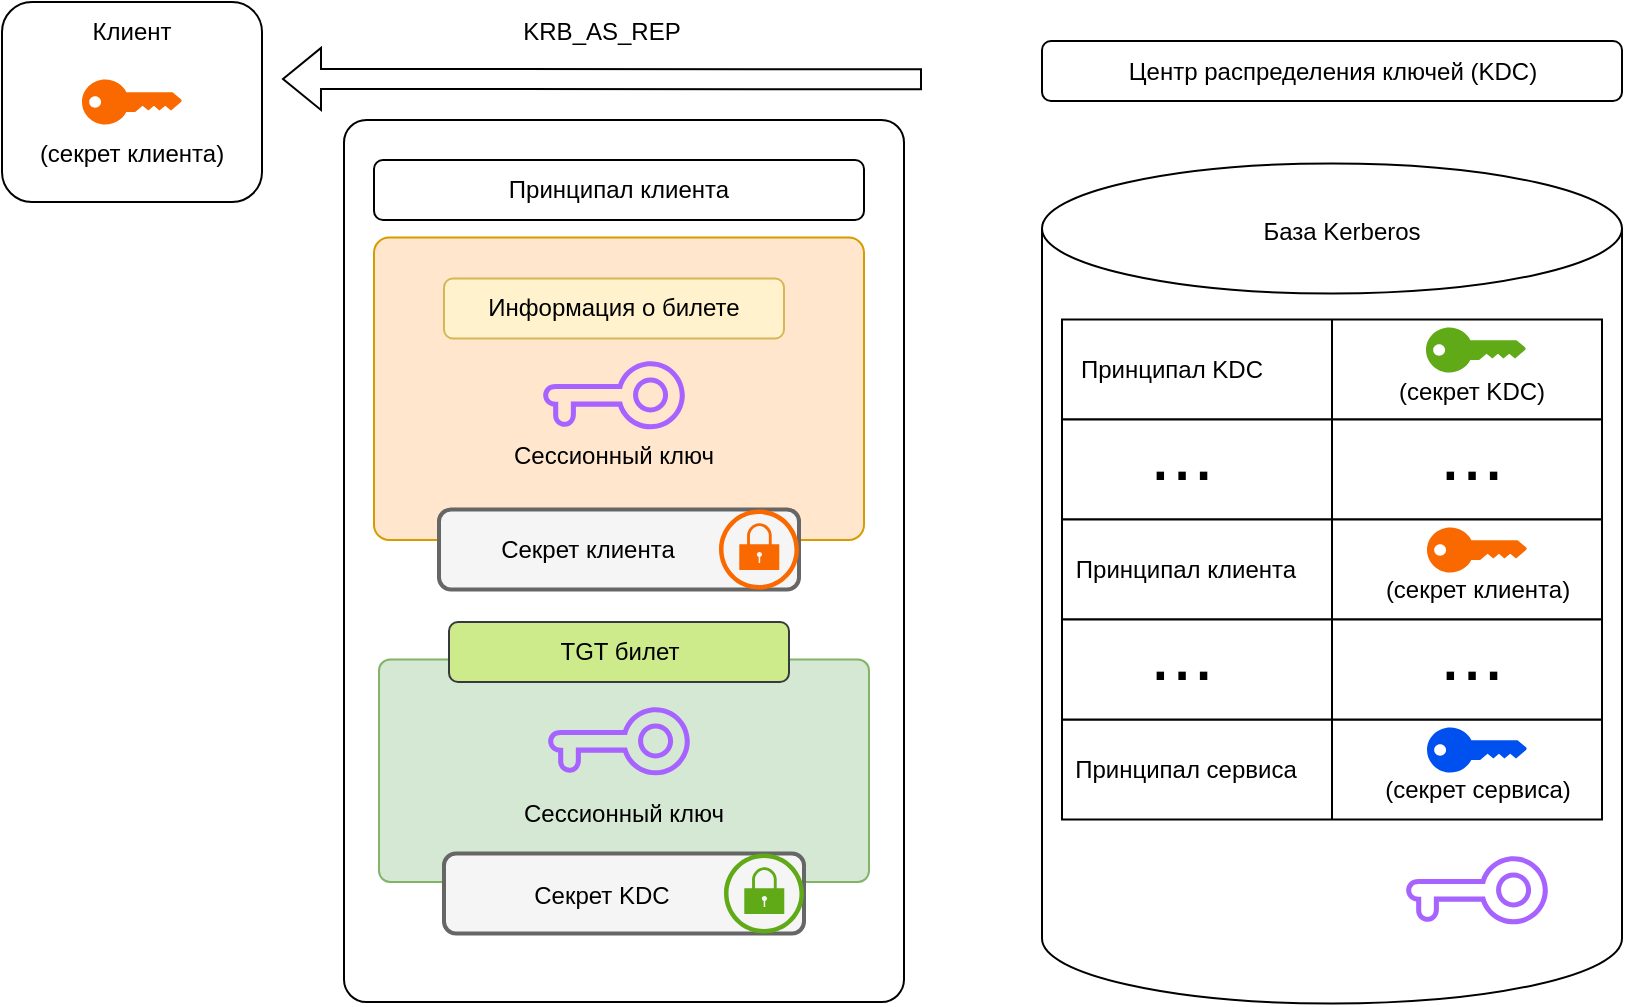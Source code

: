 <mxfile version="20.0.4" type="device"><diagram id="l8hXMBHkgcEJcSW0mbfh" name="Page-1"><mxGraphModel dx="1422" dy="780" grid="1" gridSize="10" guides="1" tooltips="1" connect="1" arrows="1" fold="1" page="1" pageScale="1" pageWidth="1169" pageHeight="827" math="0" shadow="0"><root><mxCell id="0"/><mxCell id="1" parent="0"/><mxCell id="zT-OKRPy9kBRpYvkz_Q8-1" value="" style="rounded=1;whiteSpace=wrap;html=1;" vertex="1" parent="1"><mxGeometry x="170" y="220" width="130" height="100" as="geometry"/></mxCell><mxCell id="zT-OKRPy9kBRpYvkz_Q8-3" value="" style="points=[[0,0.5,0],[0.24,0,0],[0.5,0.28,0],[0.995,0.475,0],[0.5,0.72,0],[0.24,1,0]];verticalLabelPosition=bottom;sketch=0;html=1;verticalAlign=top;aspect=fixed;align=center;pointerEvents=1;shape=mxgraph.cisco19.key;perimeterSpacing=1;fillColor=#fa6800;strokeColor=#C73500;labelBorderColor=none;labelBackgroundColor=none;strokeWidth=1;fontColor=#000000;" vertex="1" parent="1"><mxGeometry x="210" y="258.75" width="50" height="22.5" as="geometry"/></mxCell><mxCell id="zT-OKRPy9kBRpYvkz_Q8-5" value="Клиент" style="text;html=1;strokeColor=none;fillColor=none;align=center;verticalAlign=middle;whiteSpace=wrap;rounded=0;labelBackgroundColor=none;labelBorderColor=none;sketch=0;" vertex="1" parent="1"><mxGeometry x="205" y="220" width="60" height="30" as="geometry"/></mxCell><mxCell id="zT-OKRPy9kBRpYvkz_Q8-6" value="(секрет клиента)" style="text;html=1;strokeColor=none;fillColor=none;align=center;verticalAlign=middle;whiteSpace=wrap;rounded=0;labelBackgroundColor=none;labelBorderColor=none;sketch=0;" vertex="1" parent="1"><mxGeometry x="185" y="281.25" width="100" height="30" as="geometry"/></mxCell><mxCell id="zT-OKRPy9kBRpYvkz_Q8-7" value="" style="rounded=1;whiteSpace=wrap;html=1;" vertex="1" parent="1"><mxGeometry x="690" y="239.5" width="290" height="30" as="geometry"/></mxCell><mxCell id="zT-OKRPy9kBRpYvkz_Q8-9" value="Центр распределения ключей (KDC)" style="text;html=1;strokeColor=none;fillColor=none;align=center;verticalAlign=middle;whiteSpace=wrap;rounded=0;labelBackgroundColor=none;labelBorderColor=none;sketch=0;" vertex="1" parent="1"><mxGeometry x="717.5" y="239.5" width="235" height="30" as="geometry"/></mxCell><mxCell id="zT-OKRPy9kBRpYvkz_Q8-38" value="" style="rounded=1;whiteSpace=wrap;html=1;labelBackgroundColor=none;labelBorderColor=none;sketch=0;strokeColor=default;strokeWidth=1;gradientColor=none;arcSize=4;" vertex="1" parent="1"><mxGeometry x="341" y="279" width="280" height="441" as="geometry"/></mxCell><mxCell id="zT-OKRPy9kBRpYvkz_Q8-39" value="KRB_AS_REP" style="text;html=1;strokeColor=none;fillColor=none;align=center;verticalAlign=middle;whiteSpace=wrap;rounded=0;labelBackgroundColor=none;labelBorderColor=none;sketch=0;" vertex="1" parent="1"><mxGeometry x="420" y="220" width="100" height="30" as="geometry"/></mxCell><mxCell id="zT-OKRPy9kBRpYvkz_Q8-40" value="Принципал клиента" style="rounded=1;whiteSpace=wrap;html=1;labelBackgroundColor=none;labelBorderColor=none;sketch=0;strokeColor=default;strokeWidth=1;gradientColor=none;" vertex="1" parent="1"><mxGeometry x="356" y="299" width="245" height="30" as="geometry"/></mxCell><mxCell id="zT-OKRPy9kBRpYvkz_Q8-44" value="" style="rounded=1;whiteSpace=wrap;html=1;labelBackgroundColor=none;labelBorderColor=none;sketch=0;strokeColor=#d79b00;strokeWidth=1;arcSize=5;fillColor=#ffe6cc;" vertex="1" parent="1"><mxGeometry x="356" y="337.75" width="245" height="151.25" as="geometry"/></mxCell><mxCell id="zT-OKRPy9kBRpYvkz_Q8-47" value="" style="shape=flexArrow;endArrow=classic;html=1;rounded=0;" edge="1" parent="1"><mxGeometry width="50" height="50" relative="1" as="geometry"><mxPoint x="630" y="258.65" as="sourcePoint"/><mxPoint x="310" y="258.47" as="targetPoint"/></mxGeometry></mxCell><mxCell id="zT-OKRPy9kBRpYvkz_Q8-54" value="" style="shape=cylinder3;whiteSpace=wrap;html=1;boundedLbl=1;backgroundOutline=1;size=32.5;labelBackgroundColor=none;labelBorderColor=none;sketch=0;strokeColor=default;strokeWidth=1;gradientColor=none;" vertex="1" parent="1"><mxGeometry x="690" y="300.75" width="290" height="420" as="geometry"/></mxCell><mxCell id="zT-OKRPy9kBRpYvkz_Q8-50" value="База Kerberos" style="text;html=1;strokeColor=none;fillColor=none;align=center;verticalAlign=middle;whiteSpace=wrap;rounded=0;labelBackgroundColor=none;labelBorderColor=none;sketch=0;" vertex="1" parent="1"><mxGeometry x="790" y="319.5" width="100" height="30" as="geometry"/></mxCell><mxCell id="zT-OKRPy9kBRpYvkz_Q8-60" value="" style="rounded=0;whiteSpace=wrap;html=1;labelBackgroundColor=none;labelBorderColor=none;sketch=0;strokeColor=default;strokeWidth=1;gradientColor=none;" vertex="1" parent="1"><mxGeometry x="700" y="378.75" width="270" height="50" as="geometry"/></mxCell><mxCell id="zT-OKRPy9kBRpYvkz_Q8-8" value="" style="points=[[0,0.5,0],[0.24,0,0],[0.5,0.28,0],[0.995,0.475,0],[0.5,0.72,0],[0.24,1,0]];verticalLabelPosition=bottom;sketch=0;html=1;verticalAlign=top;aspect=fixed;align=center;pointerEvents=1;shape=mxgraph.cisco19.key;perimeterSpacing=1;fillColor=#60a917;strokeColor=#2D7600;labelBorderColor=none;labelBackgroundColor=none;strokeWidth=1;fontColor=#ffffff;" vertex="1" parent="1"><mxGeometry x="882" y="382.75" width="50" height="22.5" as="geometry"/></mxCell><mxCell id="zT-OKRPy9kBRpYvkz_Q8-10" value="(секрет KDC)" style="text;html=1;strokeColor=none;fillColor=none;align=center;verticalAlign=middle;whiteSpace=wrap;rounded=0;labelBackgroundColor=none;labelBorderColor=none;sketch=0;" vertex="1" parent="1"><mxGeometry x="855" y="403.75" width="100" height="22.5" as="geometry"/></mxCell><mxCell id="zT-OKRPy9kBRpYvkz_Q8-61" value="Принципал KDC" style="text;html=1;strokeColor=none;fillColor=none;align=center;verticalAlign=middle;whiteSpace=wrap;rounded=0;labelBackgroundColor=none;labelBorderColor=none;sketch=0;" vertex="1" parent="1"><mxGeometry x="700" y="388.75" width="110" height="30" as="geometry"/></mxCell><mxCell id="zT-OKRPy9kBRpYvkz_Q8-62" value="" style="rounded=0;whiteSpace=wrap;html=1;labelBackgroundColor=none;labelBorderColor=none;sketch=0;strokeColor=default;strokeWidth=1;gradientColor=none;" vertex="1" parent="1"><mxGeometry x="700" y="428.75" width="270" height="50" as="geometry"/></mxCell><mxCell id="zT-OKRPy9kBRpYvkz_Q8-63" value="" style="rounded=0;whiteSpace=wrap;html=1;labelBackgroundColor=none;labelBorderColor=none;sketch=0;strokeColor=default;strokeWidth=1;gradientColor=none;" vertex="1" parent="1"><mxGeometry x="700" y="478.75" width="270" height="50" as="geometry"/></mxCell><mxCell id="zT-OKRPy9kBRpYvkz_Q8-17" value="" style="points=[[0,0.5,0],[0.24,0,0],[0.5,0.28,0],[0.995,0.475,0],[0.5,0.72,0],[0.24,1,0]];verticalLabelPosition=bottom;sketch=0;html=1;verticalAlign=top;aspect=fixed;align=center;pointerEvents=1;shape=mxgraph.cisco19.key;perimeterSpacing=1;fillColor=#fa6800;strokeColor=#C73500;labelBorderColor=none;labelBackgroundColor=none;strokeWidth=1;fontColor=#000000;" vertex="1" parent="1"><mxGeometry x="882.5" y="482.75" width="50" height="22.5" as="geometry"/></mxCell><mxCell id="zT-OKRPy9kBRpYvkz_Q8-18" value="(секрет клиента)" style="text;html=1;strokeColor=none;fillColor=none;align=center;verticalAlign=middle;whiteSpace=wrap;rounded=0;labelBackgroundColor=none;labelBorderColor=none;sketch=0;" vertex="1" parent="1"><mxGeometry x="857.5" y="499.25" width="100" height="30" as="geometry"/></mxCell><mxCell id="zT-OKRPy9kBRpYvkz_Q8-64" value="..." style="text;html=1;strokeColor=none;fillColor=none;align=center;verticalAlign=middle;whiteSpace=wrap;rounded=0;labelBackgroundColor=none;labelBorderColor=none;sketch=0;fontSize=39;" vertex="1" parent="1"><mxGeometry x="730" y="430.75" width="60" height="30" as="geometry"/></mxCell><mxCell id="zT-OKRPy9kBRpYvkz_Q8-65" value="Принципал клиента" style="text;html=1;strokeColor=none;fillColor=none;align=center;verticalAlign=middle;whiteSpace=wrap;rounded=0;labelBackgroundColor=none;labelBorderColor=none;sketch=0;" vertex="1" parent="1"><mxGeometry x="702" y="488.75" width="120" height="30" as="geometry"/></mxCell><mxCell id="zT-OKRPy9kBRpYvkz_Q8-66" value="..." style="text;html=1;strokeColor=none;fillColor=none;align=center;verticalAlign=middle;whiteSpace=wrap;rounded=0;labelBackgroundColor=none;labelBorderColor=none;sketch=0;fontSize=39;" vertex="1" parent="1"><mxGeometry x="875" y="430.75" width="60" height="30" as="geometry"/></mxCell><mxCell id="zT-OKRPy9kBRpYvkz_Q8-67" value="" style="rounded=0;whiteSpace=wrap;html=1;labelBackgroundColor=none;labelBorderColor=none;sketch=0;strokeColor=default;strokeWidth=1;gradientColor=none;" vertex="1" parent="1"><mxGeometry x="700" y="578.75" width="270" height="50" as="geometry"/></mxCell><mxCell id="zT-OKRPy9kBRpYvkz_Q8-68" value="" style="points=[[0,0.5,0],[0.24,0,0],[0.5,0.28,0],[0.995,0.475,0],[0.5,0.72,0],[0.24,1,0]];verticalLabelPosition=bottom;sketch=0;html=1;verticalAlign=top;aspect=fixed;align=center;pointerEvents=1;shape=mxgraph.cisco19.key;perimeterSpacing=1;fillColor=#0050ef;strokeColor=#001DBC;labelBorderColor=none;labelBackgroundColor=none;strokeWidth=1;fontColor=#ffffff;" vertex="1" parent="1"><mxGeometry x="882.5" y="582.75" width="50" height="22.5" as="geometry"/></mxCell><mxCell id="zT-OKRPy9kBRpYvkz_Q8-69" value="(секрет сервиса)" style="text;html=1;strokeColor=none;fillColor=none;align=center;verticalAlign=middle;whiteSpace=wrap;rounded=0;labelBackgroundColor=none;labelBorderColor=none;sketch=0;" vertex="1" parent="1"><mxGeometry x="857.5" y="599.25" width="100" height="30" as="geometry"/></mxCell><mxCell id="zT-OKRPy9kBRpYvkz_Q8-70" value="Принципал сервиса" style="text;html=1;strokeColor=none;fillColor=none;align=center;verticalAlign=middle;whiteSpace=wrap;rounded=0;labelBackgroundColor=none;labelBorderColor=none;sketch=0;" vertex="1" parent="1"><mxGeometry x="702" y="588.75" width="120" height="30" as="geometry"/></mxCell><mxCell id="zT-OKRPy9kBRpYvkz_Q8-71" value="" style="rounded=0;whiteSpace=wrap;html=1;labelBackgroundColor=none;labelBorderColor=none;sketch=0;strokeColor=default;strokeWidth=1;gradientColor=none;" vertex="1" parent="1"><mxGeometry x="700" y="528.75" width="270" height="50" as="geometry"/></mxCell><mxCell id="zT-OKRPy9kBRpYvkz_Q8-72" value="..." style="text;html=1;strokeColor=none;fillColor=none;align=center;verticalAlign=middle;whiteSpace=wrap;rounded=0;labelBackgroundColor=none;labelBorderColor=none;sketch=0;fontSize=39;" vertex="1" parent="1"><mxGeometry x="730" y="530.75" width="60" height="30" as="geometry"/></mxCell><mxCell id="zT-OKRPy9kBRpYvkz_Q8-73" value="..." style="text;html=1;strokeColor=none;fillColor=none;align=center;verticalAlign=middle;whiteSpace=wrap;rounded=0;labelBackgroundColor=none;labelBorderColor=none;sketch=0;fontSize=39;" vertex="1" parent="1"><mxGeometry x="875" y="530.75" width="60" height="30" as="geometry"/></mxCell><mxCell id="zT-OKRPy9kBRpYvkz_Q8-81" value="" style="endArrow=none;html=1;rounded=0;fontSize=39;entryX=0.5;entryY=0;entryDx=0;entryDy=0;exitX=0.5;exitY=1;exitDx=0;exitDy=0;" edge="1" parent="1" source="zT-OKRPy9kBRpYvkz_Q8-67" target="zT-OKRPy9kBRpYvkz_Q8-60"><mxGeometry width="50" height="50" relative="1" as="geometry"><mxPoint x="420" y="518.75" as="sourcePoint"/><mxPoint x="470" y="468.75" as="targetPoint"/></mxGeometry></mxCell><mxCell id="zT-OKRPy9kBRpYvkz_Q8-89" value="" style="sketch=0;pointerEvents=1;shadow=0;dashed=0;html=1;aspect=fixed;labelPosition=center;verticalLabelPosition=bottom;verticalAlign=top;align=center;outlineConnect=0;shape=mxgraph.vvd.key;labelBackgroundColor=none;labelBorderColor=none;fontSize=39;gradientColor=none;fillColor=#A763FF;rotation=90;strokeColor=none;strokeWidth=18;perimeterSpacing=4;" vertex="1" parent="1"><mxGeometry x="459" y="381.25" width="34" height="70.83" as="geometry"/></mxCell><mxCell id="zT-OKRPy9kBRpYvkz_Q8-91" value="Сессионный ключ" style="text;html=1;strokeColor=none;fillColor=none;align=center;verticalAlign=middle;whiteSpace=wrap;rounded=0;labelBackgroundColor=none;labelBorderColor=none;sketch=0;" vertex="1" parent="1"><mxGeometry x="416" y="432.25" width="120" height="30" as="geometry"/></mxCell><mxCell id="zT-OKRPy9kBRpYvkz_Q8-92" value="" style="rounded=1;whiteSpace=wrap;html=1;labelBackgroundColor=none;labelBorderColor=none;sketch=0;fontSize=39;strokeColor=#666666;strokeWidth=2;fillColor=#f5f5f5;fontColor=#333333;perimeterSpacing=2;" vertex="1" parent="1"><mxGeometry x="388.5" y="473.75" width="180" height="40" as="geometry"/></mxCell><mxCell id="zT-OKRPy9kBRpYvkz_Q8-37" value="" style="sketch=0;points=[[0.5,0,0],[1,0.5,0],[0.5,1,0],[0,0.5,0],[0.145,0.145,0],[0.856,0.145,0],[0.855,0.856,0],[0.145,0.855,0]];verticalLabelPosition=bottom;html=1;verticalAlign=top;aspect=fixed;align=center;pointerEvents=1;shape=mxgraph.cisco19.lock;fillColor=#fa6800;strokeColor=#C73500;labelBackgroundColor=none;labelBorderColor=none;fontColor=#000000;gradientColor=none;backgroundOutline=0;" vertex="1" parent="1"><mxGeometry x="528.5" y="473.75" width="40" height="40" as="geometry"/></mxCell><mxCell id="zT-OKRPy9kBRpYvkz_Q8-94" value="Секрет клиента" style="text;html=1;strokeColor=none;fillColor=none;align=center;verticalAlign=middle;whiteSpace=wrap;rounded=0;labelBackgroundColor=none;labelBorderColor=none;sketch=0;" vertex="1" parent="1"><mxGeometry x="413" y="478.75" width="100" height="30" as="geometry"/></mxCell><mxCell id="zT-OKRPy9kBRpYvkz_Q8-95" value="Информация о билете" style="rounded=1;whiteSpace=wrap;html=1;labelBackgroundColor=none;labelBorderColor=none;sketch=0;strokeColor=#d6b656;strokeWidth=1;fillColor=#fff2cc;" vertex="1" parent="1"><mxGeometry x="391" y="358.25" width="170" height="30" as="geometry"/></mxCell><mxCell id="zT-OKRPy9kBRpYvkz_Q8-97" value="" style="rounded=1;whiteSpace=wrap;html=1;labelBackgroundColor=none;labelBorderColor=none;sketch=0;strokeColor=#82b366;strokeWidth=1;arcSize=5;fillColor=#d5e8d4;" vertex="1" parent="1"><mxGeometry x="358.5" y="548.75" width="245" height="111.25" as="geometry"/></mxCell><mxCell id="zT-OKRPy9kBRpYvkz_Q8-98" value="" style="sketch=0;pointerEvents=1;shadow=0;dashed=0;html=1;aspect=fixed;labelPosition=center;verticalLabelPosition=bottom;verticalAlign=top;align=center;outlineConnect=0;shape=mxgraph.vvd.key;labelBackgroundColor=none;labelBorderColor=none;fontSize=39;gradientColor=none;fillColor=#A763FF;rotation=90;strokeColor=none;strokeWidth=18;perimeterSpacing=4;" vertex="1" parent="1"><mxGeometry x="461.5" y="554.25" width="34" height="70.83" as="geometry"/></mxCell><mxCell id="zT-OKRPy9kBRpYvkz_Q8-99" value="Сессионный ключ" style="text;html=1;strokeColor=none;fillColor=none;align=center;verticalAlign=middle;whiteSpace=wrap;rounded=0;labelBackgroundColor=none;labelBorderColor=none;sketch=0;" vertex="1" parent="1"><mxGeometry x="421" y="610.75" width="120" height="30" as="geometry"/></mxCell><mxCell id="zT-OKRPy9kBRpYvkz_Q8-100" value="" style="rounded=1;whiteSpace=wrap;html=1;labelBackgroundColor=none;labelBorderColor=none;sketch=0;fontSize=39;strokeColor=#666666;strokeWidth=2;fillColor=#f5f5f5;fontColor=#333333;perimeterSpacing=2;" vertex="1" parent="1"><mxGeometry x="391" y="645.75" width="180" height="40" as="geometry"/></mxCell><mxCell id="zT-OKRPy9kBRpYvkz_Q8-101" value="" style="sketch=0;points=[[0.5,0,0],[1,0.5,0],[0.5,1,0],[0,0.5,0],[0.145,0.145,0],[0.856,0.145,0],[0.855,0.856,0],[0.145,0.855,0]];verticalLabelPosition=bottom;html=1;verticalAlign=top;aspect=fixed;align=center;pointerEvents=1;shape=mxgraph.cisco19.lock;fillColor=#60a917;strokeColor=#2D7600;labelBackgroundColor=none;labelBorderColor=none;backgroundOutline=0;fontColor=#ffffff;" vertex="1" parent="1"><mxGeometry x="531" y="645.75" width="40" height="40" as="geometry"/></mxCell><mxCell id="zT-OKRPy9kBRpYvkz_Q8-102" value="Секрет KDC" style="text;html=1;strokeColor=none;fillColor=none;align=center;verticalAlign=middle;whiteSpace=wrap;rounded=0;labelBackgroundColor=none;labelBorderColor=none;sketch=0;" vertex="1" parent="1"><mxGeometry x="419.5" y="651.75" width="100" height="30" as="geometry"/></mxCell><mxCell id="zT-OKRPy9kBRpYvkz_Q8-105" value="TGT билет" style="rounded=1;whiteSpace=wrap;html=1;labelBackgroundColor=none;labelBorderColor=none;sketch=0;strokeColor=#36393d;strokeWidth=1;fillColor=#cdeb8b;" vertex="1" parent="1"><mxGeometry x="393.5" y="530" width="170" height="30" as="geometry"/></mxCell><mxCell id="zT-OKRPy9kBRpYvkz_Q8-107" value="" style="sketch=0;pointerEvents=1;shadow=0;dashed=0;html=1;aspect=fixed;labelPosition=center;verticalLabelPosition=bottom;verticalAlign=top;align=center;outlineConnect=0;shape=mxgraph.vvd.key;labelBackgroundColor=none;labelBorderColor=none;fontSize=39;gradientColor=none;fillColor=#A763FF;rotation=90;strokeColor=none;strokeWidth=18;perimeterSpacing=4;" vertex="1" parent="1"><mxGeometry x="890.5" y="628.75" width="34" height="70.83" as="geometry"/></mxCell></root></mxGraphModel></diagram></mxfile>